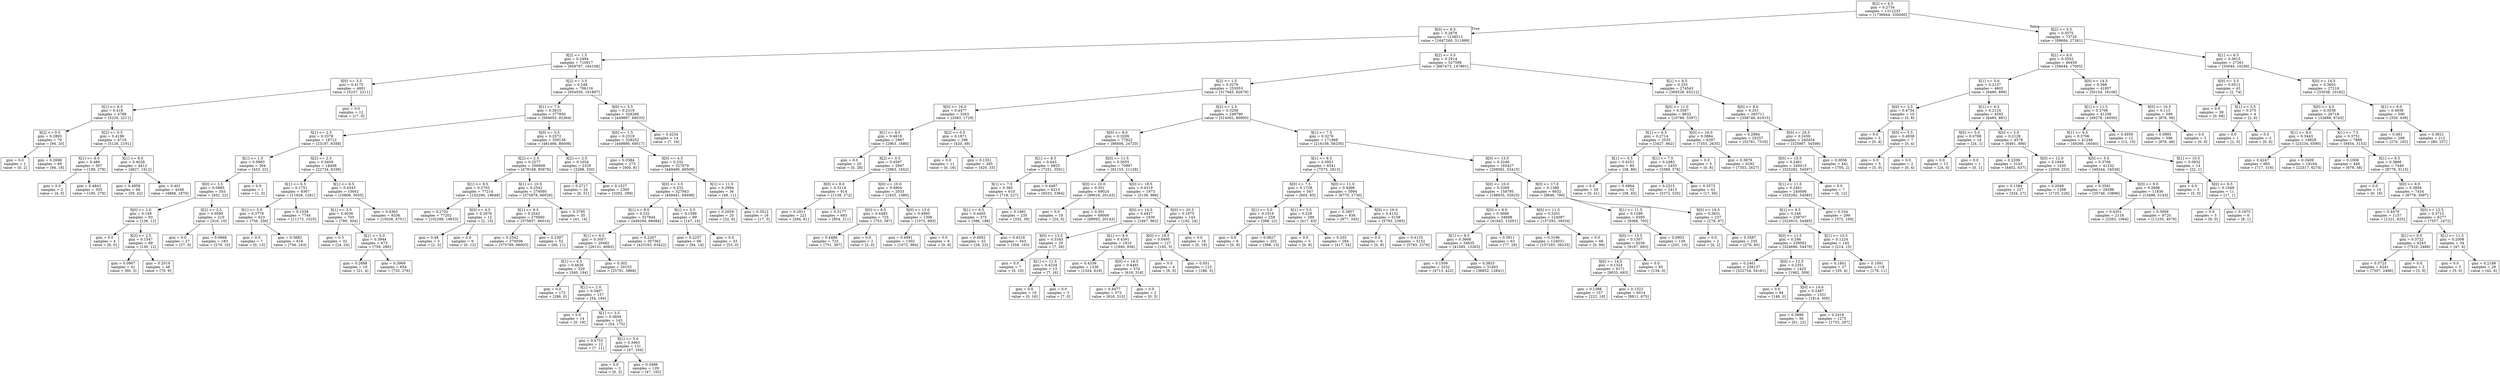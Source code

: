 digraph Tree {
node [shape=box] ;
0 [label="X[2] <= 4.5\ngini = 0.2734\nsamples = 1312233\nvalue = [1736944, 339260]"] ;
1 [label="X[0] <= 6.5\ngini = 0.2678\nsamples = 1238513\nvalue = [1647260, 311999]"] ;
0 -> 1 [labeldistance=2.5, labelangle=45, headlabel="True"] ;
2 [label="X[2] <= 1.5\ngini = 0.2494\nsamples = 710917\nvalue = [959787, 164108]"] ;
1 -> 2 ;
3 [label="X[0] <= 3.5\ngini = 0.4175\nsamples = 4801\nvalue = [5237, 2211]"] ;
2 -> 3 ;
4 [label="X[1] <= 6.5\ngini = 0.418\nsamples = 4789\nvalue = [5220, 2211]"] ;
3 -> 4 ;
5 [label="X[2] <= 0.5\ngini = 0.2893\nsamples = 70\nvalue = [94, 20]"] ;
4 -> 5 ;
6 [label="gini = 0.0\nsamples = 1\nvalue = [0, 2]"] ;
5 -> 6 ;
7 [label="gini = 0.2698\nsamples = 69\nvalue = [94, 18]"] ;
5 -> 7 ;
8 [label="X[2] <= 0.5\ngini = 0.4196\nsamples = 4719\nvalue = [5126, 2191]"] ;
4 -> 8 ;
9 [label="X[1] <= 8.0\ngini = 0.486\nsamples = 307\nvalue = [199, 279]"] ;
8 -> 9 ;
10 [label="gini = 0.0\nsamples = 2\nvalue = [4, 0]"] ;
9 -> 10 ;
11 [label="gini = 0.4843\nsamples = 305\nvalue = [195, 279]"] ;
9 -> 11 ;
12 [label="X[1] <= 8.0\ngini = 0.4028\nsamples = 4412\nvalue = [4927, 1912]"] ;
8 -> 12 ;
13 [label="gini = 0.4858\nsamples = 66\nvalue = [59, 42]"] ;
12 -> 13 ;
14 [label="gini = 0.401\nsamples = 4346\nvalue = [4868, 1870]"] ;
12 -> 14 ;
15 [label="gini = 0.0\nsamples = 12\nvalue = [17, 0]"] ;
3 -> 15 ;
16 [label="X[2] <= 3.5\ngini = 0.248\nsamples = 706116\nvalue = [954550, 161897]"] ;
2 -> 16 ;
17 [label="X[1] <= 7.5\ngini = 0.2615\nsamples = 377850\nvalue = [504653, 92364]"] ;
16 -> 17 ;
18 [label="X[1] <= 2.5\ngini = 0.3378\nsamples = 18712\nvalue = [23187, 6358]"] ;
17 -> 18 ;
19 [label="X[1] <= 1.5\ngini = 0.0883\nsamples = 304\nvalue = [453, 22]"] ;
18 -> 19 ;
20 [label="X[0] <= 3.5\ngini = 0.0885\nsamples = 303\nvalue = [452, 22]"] ;
19 -> 20 ;
21 [label="X[0] <= 2.0\ngini = 0.149\nsamples = 93\nvalue = [136, 12]"] ;
20 -> 21 ;
22 [label="gini = 0.0\nsamples = 4\nvalue = [6, 0]"] ;
21 -> 22 ;
23 [label="X[2] <= 2.5\ngini = 0.1547\nsamples = 89\nvalue = [130, 12]"] ;
21 -> 23 ;
24 [label="gini = 0.0907\nsamples = 41\nvalue = [60, 3]"] ;
23 -> 24 ;
25 [label="gini = 0.2019\nsamples = 48\nvalue = [70, 9]"] ;
23 -> 25 ;
26 [label="X[2] <= 2.5\ngini = 0.0595\nsamples = 210\nvalue = [316, 10]"] ;
20 -> 26 ;
27 [label="gini = 0.0\nsamples = 27\nvalue = [37, 0]"] ;
26 -> 27 ;
28 [label="gini = 0.0668\nsamples = 183\nvalue = [279, 10]"] ;
26 -> 28 ;
29 [label="gini = 0.0\nsamples = 1\nvalue = [1, 0]"] ;
19 -> 29 ;
30 [label="X[2] <= 2.5\ngini = 0.3409\nsamples = 18408\nvalue = [22734, 6336]"] ;
18 -> 30 ;
31 [label="X[1] <= 6.5\ngini = 0.1751\nsamples = 8367\nvalue = [11928, 1281]"] ;
30 -> 31 ;
32 [label="X[1] <= 5.0\ngini = 0.3779\nsamples = 623\nvalue = [756, 256]"] ;
31 -> 32 ;
33 [label="gini = 0.0\nsamples = 7\nvalue = [0, 13]"] ;
32 -> 33 ;
34 [label="gini = 0.3682\nsamples = 616\nvalue = [756, 243]"] ;
32 -> 34 ;
35 [label="gini = 0.1539\nsamples = 7744\nvalue = [11172, 1025]"] ;
31 -> 35 ;
36 [label="X[1] <= 6.5\ngini = 0.4343\nsamples = 10041\nvalue = [10806, 5055]"] ;
30 -> 36 ;
37 [label="X[1] <= 3.5\ngini = 0.4036\nsamples = 705\nvalue = [780, 304]"] ;
36 -> 37 ;
38 [label="gini = 0.5\nsamples = 32\nvalue = [24, 24]"] ;
37 -> 38 ;
39 [label="X[1] <= 5.0\ngini = 0.3944\nsamples = 673\nvalue = [756, 280]"] ;
37 -> 39 ;
40 [label="gini = 0.2688\nsamples = 19\nvalue = [21, 4]"] ;
39 -> 40 ;
41 [label="gini = 0.3969\nsamples = 654\nvalue = [735, 276]"] ;
39 -> 41 ;
42 [label="gini = 0.4363\nsamples = 9336\nvalue = [10026, 4751]"] ;
36 -> 42 ;
43 [label="X[0] <= 5.5\ngini = 0.2572\nsamples = 359138\nvalue = [481466, 86006]"] ;
17 -> 43 ;
44 [label="X[2] <= 2.5\ngini = 0.2577\nsamples = 356809\nvalue = [478168, 85676]"] ;
43 -> 44 ;
45 [label="X[1] <= 9.5\ngini = 0.2703\nsamples = 77214\nvalue = [102290, 19648]"] ;
44 -> 45 ;
46 [label="gini = 0.2702\nsamples = 77202\nvalue = [102288, 19633]"] ;
45 -> 46 ;
47 [label="X[0] <= 4.5\ngini = 0.2076\nsamples = 12\nvalue = [2, 15]"] ;
45 -> 47 ;
48 [label="gini = 0.48\nsamples = 3\nvalue = [2, 3]"] ;
47 -> 48 ;
49 [label="gini = 0.0\nsamples = 9\nvalue = [0, 12]"] ;
47 -> 49 ;
50 [label="X[1] <= 10.5\ngini = 0.2542\nsamples = 279595\nvalue = [375878, 66028]"] ;
44 -> 50 ;
51 [label="X[1] <= 9.5\ngini = 0.2542\nsamples = 279560\nvalue = [375837, 66014]"] ;
50 -> 51 ;
52 [label="gini = 0.2542\nsamples = 279508\nvalue = [375769, 66003]"] ;
51 -> 52 ;
53 [label="gini = 0.2397\nsamples = 52\nvalue = [68, 11]"] ;
51 -> 53 ;
54 [label="gini = 0.3795\nsamples = 35\nvalue = [41, 14]"] ;
50 -> 54 ;
55 [label="X[2] <= 2.5\ngini = 0.1654\nsamples = 2329\nvalue = [3298, 330]"] ;
43 -> 55 ;
56 [label="gini = 0.2717\nsamples = 24\nvalue = [6, 31]"] ;
55 -> 56 ;
57 [label="gini = 0.1527\nsamples = 2305\nvalue = [3292, 299]"] ;
55 -> 57 ;
58 [label="X[0] <= 5.5\ngini = 0.2319\nsamples = 328266\nvalue = [449897, 69533]"] ;
16 -> 58 ;
59 [label="X[0] <= 1.5\ngini = 0.2319\nsamples = 328252\nvalue = [449890, 69517]"] ;
58 -> 59 ;
60 [label="gini = 0.0384\nsamples = 273\nvalue = [400, 8]"] ;
59 -> 60 ;
61 [label="X[0] <= 4.5\ngini = 0.232\nsamples = 327979\nvalue = [449490, 69509]"] ;
59 -> 61 ;
62 [label="X[0] <= 3.5\ngini = 0.232\nsamples = 327943\nvalue = [449441, 69498]"] ;
61 -> 62 ;
63 [label="X[1] <= 8.0\ngini = 0.232\nsamples = 327844\nvalue = [449294, 69484]"] ;
62 -> 63 ;
64 [label="X[1] <= 6.5\ngini = 0.3057\nsamples = 20482\nvalue = [26131, 6062]"] ;
63 -> 64 ;
65 [label="X[1] <= 0.5\ngini = 0.4626\nsamples = 329\nvalue = [340, 194]"] ;
64 -> 65 ;
66 [label="gini = 0.0\nsamples = 172\nvalue = [286, 0]"] ;
65 -> 66 ;
67 [label="X[1] <= 2.0\ngini = 0.3407\nsamples = 157\nvalue = [54, 194]"] ;
65 -> 67 ;
68 [label="gini = 0.0\nsamples = 14\nvalue = [0, 19]"] ;
67 -> 68 ;
69 [label="X[1] <= 3.5\ngini = 0.3604\nsamples = 143\nvalue = [54, 175]"] ;
67 -> 69 ;
70 [label="gini = 0.4753\nsamples = 12\nvalue = [7, 11]"] ;
69 -> 70 ;
71 [label="X[1] <= 5.0\ngini = 0.3463\nsamples = 131\nvalue = [47, 164]"] ;
69 -> 71 ;
72 [label="gini = 0.0\nsamples = 2\nvalue = [0, 2]"] ;
71 -> 72 ;
73 [label="gini = 0.3486\nsamples = 129\nvalue = [47, 162]"] ;
71 -> 73 ;
74 [label="gini = 0.302\nsamples = 20153\nvalue = [25791, 5868]"] ;
64 -> 74 ;
75 [label="gini = 0.2267\nsamples = 307362\nvalue = [423163, 63422]"] ;
63 -> 75 ;
76 [label="X[1] <= 5.5\ngini = 0.1588\nsamples = 99\nvalue = [147, 14]"] ;
62 -> 76 ;
77 [label="gini = 0.2257\nsamples = 66\nvalue = [94, 14]"] ;
76 -> 77 ;
78 [label="gini = 0.0\nsamples = 33\nvalue = [53, 0]"] ;
76 -> 78 ;
79 [label="X[1] <= 11.5\ngini = 0.2994\nsamples = 36\nvalue = [49, 11]"] ;
61 -> 79 ;
80 [label="gini = 0.2659\nsamples = 20\nvalue = [32, 6]"] ;
79 -> 80 ;
81 [label="gini = 0.3512\nsamples = 16\nvalue = [17, 5]"] ;
79 -> 81 ;
82 [label="gini = 0.4234\nsamples = 14\nvalue = [7, 16]"] ;
58 -> 82 ;
83 [label="X[2] <= 3.5\ngini = 0.2914\nsamples = 527596\nvalue = [687473, 147891]"] ;
1 -> 83 ;
84 [label="X[2] <= 1.5\ngini = 0.3276\nsamples = 253053\nvalue = [317945, 82679]"] ;
83 -> 84 ;
85 [label="X[0] <= 16.0\ngini = 0.4477\nsamples = 3263\nvalue = [3383, 1729]"] ;
84 -> 85 ;
86 [label="X[1] <= 8.5\ngini = 0.4618\nsamples = 2967\nvalue = [2963, 1680]"] ;
85 -> 86 ;
87 [label="gini = 0.0\nsamples = 20\nvalue = [0, 28]"] ;
86 -> 87 ;
88 [label="X[2] <= 0.5\ngini = 0.4597\nsamples = 2947\nvalue = [2963, 1652]"] ;
86 -> 88 ;
89 [label="X[0] <= 9.0\ngini = 0.3114\nsamples = 914\nvalue = [1138, 272]"] ;
88 -> 89 ;
90 [label="gini = 0.2911\nsamples = 221\nvalue = [284, 61]"] ;
89 -> 90 ;
91 [label="gini = 0.3177\nsamples = 693\nvalue = [854, 211]"] ;
89 -> 91 ;
92 [label="X[0] <= 10.0\ngini = 0.4904\nsamples = 2033\nvalue = [1825, 1380]"] ;
88 -> 92 ;
93 [label="X[0] <= 8.0\ngini = 0.4485\nsamples = 725\nvalue = [753, 387]"] ;
92 -> 93 ;
94 [label="gini = 0.4488\nsamples = 723\nvalue = [751, 387]"] ;
93 -> 94 ;
95 [label="gini = 0.0\nsamples = 2\nvalue = [2, 0]"] ;
93 -> 95 ;
96 [label="X[0] <= 13.0\ngini = 0.4993\nsamples = 1308\nvalue = [1072, 993]"] ;
92 -> 96 ;
97 [label="gini = 0.4991\nsamples = 1302\nvalue = [1072, 984]"] ;
96 -> 97 ;
98 [label="gini = 0.0\nsamples = 6\nvalue = [0, 9]"] ;
96 -> 98 ;
99 [label="X[2] <= 0.5\ngini = 0.1871\nsamples = 296\nvalue = [420, 49]"] ;
85 -> 99 ;
100 [label="gini = 0.0\nsamples = 11\nvalue = [0, 16]"] ;
99 -> 100 ;
101 [label="gini = 0.1351\nsamples = 285\nvalue = [420, 33]"] ;
99 -> 101 ;
102 [label="X[2] <= 2.5\ngini = 0.3256\nsamples = 249790\nvalue = [314562, 80950]"] ;
84 -> 102 ;
103 [label="X[0] <= 8.0\ngini = 0.3209\nsamples = 77822\nvalue = [98406, 24720]"] ;
102 -> 103 ;
104 [label="X[1] <= 8.5\ngini = 0.443\nsamples = 6825\nvalue = [7251, 3591]"] ;
103 -> 104 ;
105 [label="X[1] <= 7.5\ngini = 0.365\nsamples = 610\nvalue = [718, 227]"] ;
104 -> 105 ;
106 [label="X[1] <= 6.5\ngini = 0.4405\nsamples = 375\nvalue = [386, 188]"] ;
105 -> 106 ;
107 [label="gini = 0.4952\nsamples = 32\nvalue = [28, 23]"] ;
106 -> 107 ;
108 [label="gini = 0.4319\nsamples = 343\nvalue = [358, 165]"] ;
106 -> 108 ;
109 [label="gini = 0.1881\nsamples = 235\nvalue = [332, 39]"] ;
105 -> 109 ;
110 [label="gini = 0.4487\nsamples = 6215\nvalue = [6533, 3364]"] ;
104 -> 110 ;
111 [label="X[0] <= 11.5\ngini = 0.3055\nsamples = 70997\nvalue = [91155, 21129]"] ;
103 -> 111 ;
112 [label="X[0] <= 10.0\ngini = 0.301\nsamples = 69024\nvalue = [89016, 20143]"] ;
111 -> 112 ;
113 [label="gini = 0.0\nsamples = 18\nvalue = [24, 0]"] ;
112 -> 113 ;
114 [label="gini = 0.301\nsamples = 69006\nvalue = [88992, 20143]"] ;
112 -> 114 ;
115 [label="X[0] <= 18.5\ngini = 0.4319\nsamples = 1973\nvalue = [2139, 986]"] ;
111 -> 115 ;
116 [label="X[0] <= 14.5\ngini = 0.4427\nsamples = 1830\nvalue = [1947, 962]"] ;
115 -> 116 ;
117 [label="X[0] <= 13.5\ngini = 0.3343\nsamples = 20\nvalue = [7, 26]"] ;
116 -> 117 ;
118 [label="gini = 0.0\nsamples = 7\nvalue = [0, 10]"] ;
117 -> 118 ;
119 [label="X[1] <= 11.5\ngini = 0.4234\nsamples = 13\nvalue = [7, 16]"] ;
117 -> 119 ;
120 [label="gini = 0.0\nsamples = 10\nvalue = [0, 16]"] ;
119 -> 120 ;
121 [label="gini = 0.0\nsamples = 3\nvalue = [7, 0]"] ;
119 -> 121 ;
122 [label="X[1] <= 8.0\ngini = 0.4391\nsamples = 1810\nvalue = [1940, 936]"] ;
116 -> 122 ;
123 [label="gini = 0.4339\nsamples = 1236\nvalue = [1324, 618]"] ;
122 -> 123 ;
124 [label="X[0] <= 16.5\ngini = 0.4491\nsamples = 574\nvalue = [616, 318]"] ;
122 -> 124 ;
125 [label="gini = 0.4477\nsamples = 572\nvalue = [616, 315]"] ;
124 -> 125 ;
126 [label="gini = 0.0\nsamples = 2\nvalue = [0, 3]"] ;
124 -> 126 ;
127 [label="X[0] <= 20.5\ngini = 0.1975\nsamples = 143\nvalue = [192, 24]"] ;
115 -> 127 ;
128 [label="X[0] <= 19.5\ngini = 0.0495\nsamples = 127\nvalue = [192, 5]"] ;
127 -> 128 ;
129 [label="gini = 0.0\nsamples = 4\nvalue = [6, 0]"] ;
128 -> 129 ;
130 [label="gini = 0.051\nsamples = 123\nvalue = [186, 5]"] ;
128 -> 130 ;
131 [label="gini = 0.0\nsamples = 16\nvalue = [0, 19]"] ;
127 -> 131 ;
132 [label="X[1] <= 7.5\ngini = 0.3276\nsamples = 171968\nvalue = [216156, 56230]"] ;
102 -> 132 ;
133 [label="X[1] <= 6.5\ngini = 0.3951\nsamples = 6541\nvalue = [7575, 2815]"] ;
132 -> 133 ;
134 [label="X[0] <= 7.5\ngini = 0.1728\nsamples = 547\nvalue = [805, 85]"] ;
133 -> 134 ;
135 [label="X[1] <= 5.0\ngini = 0.1016\nsamples = 258\nvalue = [388, 22]"] ;
134 -> 135 ;
136 [label="gini = 0.0\nsamples = 6\nvalue = [0, 9]"] ;
135 -> 136 ;
137 [label="gini = 0.0627\nsamples = 252\nvalue = [388, 13]"] ;
135 -> 137 ;
138 [label="X[1] <= 3.5\ngini = 0.228\nsamples = 289\nvalue = [417, 63]"] ;
134 -> 138 ;
139 [label="gini = 0.0\nsamples = 5\nvalue = [0, 9]"] ;
138 -> 139 ;
140 [label="gini = 0.203\nsamples = 284\nvalue = [417, 54]"] ;
138 -> 140 ;
141 [label="X[0] <= 11.0\ngini = 0.4096\nsamples = 5994\nvalue = [6770, 2730]"] ;
133 -> 141 ;
142 [label="gini = 0.3857\nsamples = 836\nvalue = [977, 345]"] ;
141 -> 142 ;
143 [label="X[0] <= 16.0\ngini = 0.4132\nsamples = 5158\nvalue = [5793, 2385]"] ;
141 -> 143 ;
144 [label="gini = 0.0\nsamples = 6\nvalue = [0, 9]"] ;
143 -> 144 ;
145 [label="gini = 0.4125\nsamples = 5152\nvalue = [5793, 2376]"] ;
143 -> 145 ;
146 [label="X[0] <= 13.5\ngini = 0.3246\nsamples = 165427\nvalue = [208581, 53415]"] ;
132 -> 146 ;
147 [label="X[0] <= 10.0\ngini = 0.3309\nsamples = 158795\nvalue = [198935, 52625]"] ;
146 -> 147 ;
148 [label="X[0] <= 8.0\ngini = 0.3668\nsamples = 34698\nvalue = [41642, 13291]"] ;
147 -> 148 ;
149 [label="X[1] <= 8.5\ngini = 0.3668\nsamples = 34635\nvalue = [41565, 13263]"] ;
148 -> 149 ;
150 [label="gini = 0.1509\nsamples = 3232\nvalue = [4713, 422]"] ;
149 -> 150 ;
151 [label="gini = 0.3833\nsamples = 31403\nvalue = [36852, 12841]"] ;
149 -> 151 ;
152 [label="gini = 0.3911\nsamples = 63\nvalue = [77, 28]"] ;
148 -> 152 ;
153 [label="X[0] <= 11.5\ngini = 0.3201\nsamples = 124097\nvalue = [157293, 39334]"] ;
147 -> 153 ;
154 [label="gini = 0.3196\nsamples = 124031\nvalue = [157293, 39235]"] ;
153 -> 154 ;
155 [label="gini = 0.0\nsamples = 66\nvalue = [0, 99]"] ;
153 -> 155 ;
156 [label="X[0] <= 17.0\ngini = 0.1399\nsamples = 6632\nvalue = [9646, 790]"] ;
146 -> 156 ;
157 [label="X[1] <= 11.5\ngini = 0.1299\nsamples = 6395\nvalue = [9368, 703]"] ;
156 -> 157 ;
158 [label="X[0] <= 15.5\ngini = 0.1307\nsamples = 6256\nvalue = [9167, 693]"] ;
157 -> 158 ;
159 [label="X[0] <= 14.5\ngini = 0.1324\nsamples = 6171\nvalue = [9033, 693]"] ;
158 -> 159 ;
160 [label="gini = 0.1388\nsamples = 157\nvalue = [222, 18]"] ;
159 -> 160 ;
161 [label="gini = 0.1322\nsamples = 6014\nvalue = [8811, 675]"] ;
159 -> 161 ;
162 [label="gini = 0.0\nsamples = 85\nvalue = [134, 0]"] ;
158 -> 162 ;
163 [label="gini = 0.0903\nsamples = 139\nvalue = [201, 10]"] ;
157 -> 163 ;
164 [label="X[0] <= 19.5\ngini = 0.3631\nsamples = 237\nvalue = [278, 87]"] ;
156 -> 164 ;
165 [label="gini = 0.0\nsamples = 2\nvalue = [0, 2]"] ;
164 -> 165 ;
166 [label="gini = 0.3587\nsamples = 235\nvalue = [278, 85]"] ;
164 -> 166 ;
167 [label="X[1] <= 8.5\ngini = 0.255\nsamples = 274543\nvalue = [369528, 65212]"] ;
83 -> 167 ;
168 [label="X[0] <= 11.0\ngini = 0.3587\nsamples = 8832\nvalue = [10780, 3297]"] ;
167 -> 168 ;
169 [label="X[1] <= 6.5\ngini = 0.2714\nsamples = 2535\nvalue = [3427, 662]"] ;
168 -> 169 ;
170 [label="X[1] <= 5.5\ngini = 0.4251\nsamples = 80\nvalue = [38, 86]"] ;
169 -> 170 ;
171 [label="gini = 0.0\nsamples = 28\nvalue = [0, 41]"] ;
170 -> 171 ;
172 [label="gini = 0.4964\nsamples = 52\nvalue = [38, 45]"] ;
170 -> 172 ;
173 [label="X[1] <= 7.5\ngini = 0.2483\nsamples = 2455\nvalue = [3389, 576]"] ;
169 -> 173 ;
174 [label="gini = 0.2315\nsamples = 2413\nvalue = [3372, 520]"] ;
173 -> 174 ;
175 [label="gini = 0.3573\nsamples = 42\nvalue = [17, 56]"] ;
173 -> 175 ;
176 [label="X[0] <= 16.0\ngini = 0.3884\nsamples = 6297\nvalue = [7353, 2635]"] ;
168 -> 176 ;
177 [label="gini = 0.0\nsamples = 5\nvalue = [0, 8]"] ;
176 -> 177 ;
178 [label="gini = 0.3879\nsamples = 6292\nvalue = [7353, 2627]"] ;
176 -> 178 ;
179 [label="X[0] <= 8.0\ngini = 0.251\nsamples = 265711\nvalue = [358748, 61915]"] ;
167 -> 179 ;
180 [label="gini = 0.2984\nsamples = 25257\nvalue = [32761, 7316]"] ;
179 -> 180 ;
181 [label="X[0] <= 20.5\ngini = 0.2458\nsamples = 240454\nvalue = [325987, 54599]"] ;
179 -> 181 ;
182 [label="X[0] <= 15.5\ngini = 0.2461\nsamples = 240013\nvalue = [325282, 54597]"] ;
181 -> 182 ;
183 [label="X[1] <= 11.5\ngini = 0.2461\nsamples = 240006\nvalue = [325282, 54585]"] ;
182 -> 183 ;
184 [label="X[1] <= 9.5\ngini = 0.246\nsamples = 239707\nvalue = [324910, 54485]"] ;
183 -> 184 ;
185 [label="X[0] <= 11.5\ngini = 0.246\nsamples = 239562\nvalue = [324696, 54470]"] ;
184 -> 185 ;
186 [label="gini = 0.2461\nsamples = 238137\nvalue = [322734, 54161]"] ;
185 -> 186 ;
187 [label="X[0] <= 12.5\ngini = 0.2351\nsamples = 1425\nvalue = [1962, 309]"] ;
185 -> 187 ;
188 [label="gini = 0.0\nsamples = 94\nvalue = [148, 0]"] ;
187 -> 188 ;
189 [label="X[0] <= 14.0\ngini = 0.2487\nsamples = 1331\nvalue = [1814, 309]"] ;
187 -> 189 ;
190 [label="gini = 0.3896\nsamples = 56\nvalue = [61, 22]"] ;
189 -> 190 ;
191 [label="gini = 0.2418\nsamples = 1275\nvalue = [1753, 287]"] ;
189 -> 191 ;
192 [label="X[1] <= 10.5\ngini = 0.1224\nsamples = 145\nvalue = [214, 15]"] ;
184 -> 192 ;
193 [label="gini = 0.1841\nsamples = 27\nvalue = [35, 4]"] ;
192 -> 193 ;
194 [label="gini = 0.1091\nsamples = 118\nvalue = [179, 11]"] ;
192 -> 194 ;
195 [label="gini = 0.334\nsamples = 299\nvalue = [372, 100]"] ;
183 -> 195 ;
196 [label="gini = 0.0\nsamples = 7\nvalue = [0, 12]"] ;
182 -> 196 ;
197 [label="gini = 0.0056\nsamples = 441\nvalue = [705, 2]"] ;
181 -> 197 ;
198 [label="X[2] <= 5.5\ngini = 0.3575\nsamples = 73720\nvalue = [89684, 27261]"] ;
0 -> 198 [labeldistance=2.5, labelangle=-45, headlabel="False"] ;
199 [label="X[1] <= 8.0\ngini = 0.3552\nsamples = 46459\nvalue = [56644, 17005]"] ;
198 -> 199 ;
200 [label="X[1] <= 5.0\ngini = 0.2137\nsamples = 4602\nvalue = [6490, 899]"] ;
199 -> 200 ;
201 [label="X[0] <= 3.5\ngini = 0.4734\nsamples = 10\nvalue = [5, 8]"] ;
200 -> 201 ;
202 [label="gini = 0.0\nsamples = 3\nvalue = [0, 4]"] ;
201 -> 202 ;
203 [label="X[0] <= 5.5\ngini = 0.4938\nsamples = 7\nvalue = [5, 4]"] ;
201 -> 203 ;
204 [label="gini = 0.0\nsamples = 5\nvalue = [5, 0]"] ;
203 -> 204 ;
205 [label="gini = 0.0\nsamples = 2\nvalue = [0, 4]"] ;
203 -> 205 ;
206 [label="X[1] <= 6.5\ngini = 0.2124\nsamples = 4592\nvalue = [6485, 891]"] ;
200 -> 206 ;
207 [label="X[0] <= 5.0\ngini = 0.0768\nsamples = 14\nvalue = [24, 1]"] ;
206 -> 207 ;
208 [label="gini = 0.0\nsamples = 13\nvalue = [24, 0]"] ;
207 -> 208 ;
209 [label="gini = 0.0\nsamples = 1\nvalue = [0, 1]"] ;
207 -> 209 ;
210 [label="X[0] <= 5.0\ngini = 0.2128\nsamples = 4578\nvalue = [6461, 890]"] ;
206 -> 210 ;
211 [label="gini = 0.2209\nsamples = 3143\nvalue = [4402, 637]"] ;
210 -> 211 ;
212 [label="X[0] <= 12.0\ngini = 0.1949\nsamples = 1435\nvalue = [2059, 253]"] ;
210 -> 212 ;
213 [label="gini = 0.1384\nsamples = 227\nvalue = [334, 27]"] ;
212 -> 213 ;
214 [label="gini = 0.2048\nsamples = 1208\nvalue = [1725, 226]"] ;
212 -> 214 ;
215 [label="X[0] <= 14.5\ngini = 0.368\nsamples = 41857\nvalue = [50154, 16106]"] ;
199 -> 215 ;
216 [label="X[1] <= 11.5\ngini = 0.3706\nsamples = 41258\nvalue = [49278, 16050]"] ;
215 -> 216 ;
217 [label="X[1] <= 9.5\ngini = 0.3706\nsamples = 41246\nvalue = [49266, 16040]"] ;
216 -> 217 ;
218 [label="X[0] <= 5.0\ngini = 0.3706\nsamples = 41232\nvalue = [49244, 16039]"] ;
217 -> 218 ;
219 [label="gini = 0.3581\nsamples = 29396\nvalue = [35746, 10896]"] ;
218 -> 219 ;
220 [label="X[0] <= 9.0\ngini = 0.3996\nsamples = 11836\nvalue = [13498, 5143]"] ;
218 -> 220 ;
221 [label="gini = 0.4351\nsamples = 2116\nvalue = [2263, 1064]"] ;
220 -> 221 ;
222 [label="gini = 0.3908\nsamples = 9720\nvalue = [11235, 4079]"] ;
220 -> 222 ;
223 [label="X[1] <= 10.5\ngini = 0.0832\nsamples = 14\nvalue = [22, 1]"] ;
217 -> 223 ;
224 [label="gini = 0.0\nsamples = 3\nvalue = [5, 0]"] ;
223 -> 224 ;
225 [label="X[0] <= 9.5\ngini = 0.1049\nsamples = 11\nvalue = [17, 1]"] ;
223 -> 225 ;
226 [label="gini = 0.0\nsamples = 5\nvalue = [9, 0]"] ;
225 -> 226 ;
227 [label="gini = 0.1975\nsamples = 6\nvalue = [8, 1]"] ;
225 -> 227 ;
228 [label="gini = 0.4959\nsamples = 12\nvalue = [12, 10]"] ;
216 -> 228 ;
229 [label="X[0] <= 16.5\ngini = 0.113\nsamples = 599\nvalue = [876, 56]"] ;
215 -> 229 ;
230 [label="gini = 0.0985\nsamples = 596\nvalue = [876, 48]"] ;
229 -> 230 ;
231 [label="gini = 0.0\nsamples = 3\nvalue = [0, 8]"] ;
229 -> 231 ;
232 [label="X[1] <= 6.5\ngini = 0.3615\nsamples = 27261\nvalue = [33040, 10256]"] ;
198 -> 232 ;
233 [label="X[0] <= 3.5\ngini = 0.0512\nsamples = 43\nvalue = [2, 74]"] ;
232 -> 233 ;
234 [label="gini = 0.0\nsamples = 39\nvalue = [0, 68]"] ;
233 -> 234 ;
235 [label="X[1] <= 3.5\ngini = 0.375\nsamples = 4\nvalue = [2, 6]"] ;
233 -> 235 ;
236 [label="gini = 0.0\nsamples = 1\nvalue = [2, 0]"] ;
235 -> 236 ;
237 [label="gini = 0.0\nsamples = 3\nvalue = [0, 6]"] ;
235 -> 237 ;
238 [label="X[0] <= 14.5\ngini = 0.3602\nsamples = 27218\nvalue = [33038, 10182]"] ;
232 -> 238 ;
239 [label="X[0] <= 4.5\ngini = 0.3538\nsamples = 26718\nvalue = [32688, 9743]"] ;
238 -> 239 ;
240 [label="X[1] <= 8.0\ngini = 0.3443\nsamples = 18829\nvalue = [23234, 6590]"] ;
239 -> 240 ;
241 [label="gini = 0.4247\nsamples = 665\nvalue = [717, 316]"] ;
240 -> 241 ;
242 [label="gini = 0.3409\nsamples = 18164\nvalue = [22517, 6274]"] ;
240 -> 242 ;
243 [label="X[1] <= 7.5\ngini = 0.3751\nsamples = 7889\nvalue = [9454, 3153]"] ;
239 -> 243 ;
244 [label="gini = 0.1008\nsamples = 440\nvalue = [676, 38]"] ;
243 -> 244 ;
245 [label="X[1] <= 8.5\ngini = 0.3866\nsamples = 7449\nvalue = [8778, 3115]"] ;
243 -> 245 ;
246 [label="gini = 0.0\nsamples = 15\nvalue = [0, 18]"] ;
245 -> 246 ;
247 [label="X[0] <= 8.0\ngini = 0.3856\nsamples = 7434\nvalue = [8778, 3097]"] ;
245 -> 247 ;
248 [label="gini = 0.4479\nsamples = 1157\nvalue = [1221, 625]"] ;
247 -> 248 ;
249 [label="X[0] <= 12.5\ngini = 0.3715\nsamples = 6277\nvalue = [7557, 2472]"] ;
247 -> 249 ;
250 [label="X[1] <= 9.5\ngini = 0.3722\nsamples = 6243\nvalue = [7510, 2466]"] ;
249 -> 250 ;
251 [label="gini = 0.3723\nsamples = 6241\nvalue = [7507, 2466]"] ;
250 -> 251 ;
252 [label="gini = 0.0\nsamples = 2\nvalue = [3, 0]"] ;
250 -> 252 ;
253 [label="X[1] <= 11.5\ngini = 0.2008\nsamples = 34\nvalue = [47, 6]"] ;
249 -> 253 ;
254 [label="gini = 0.0\nsamples = 5\nvalue = [5, 0]"] ;
253 -> 254 ;
255 [label="gini = 0.2188\nsamples = 29\nvalue = [42, 6]"] ;
253 -> 255 ;
256 [label="X[1] <= 8.0\ngini = 0.4936\nsamples = 500\nvalue = [350, 439]"] ;
238 -> 256 ;
257 [label="gini = 0.481\nsamples = 288\nvalue = [270, 182]"] ;
256 -> 257 ;
258 [label="gini = 0.3621\nsamples = 212\nvalue = [80, 257]"] ;
256 -> 258 ;
}